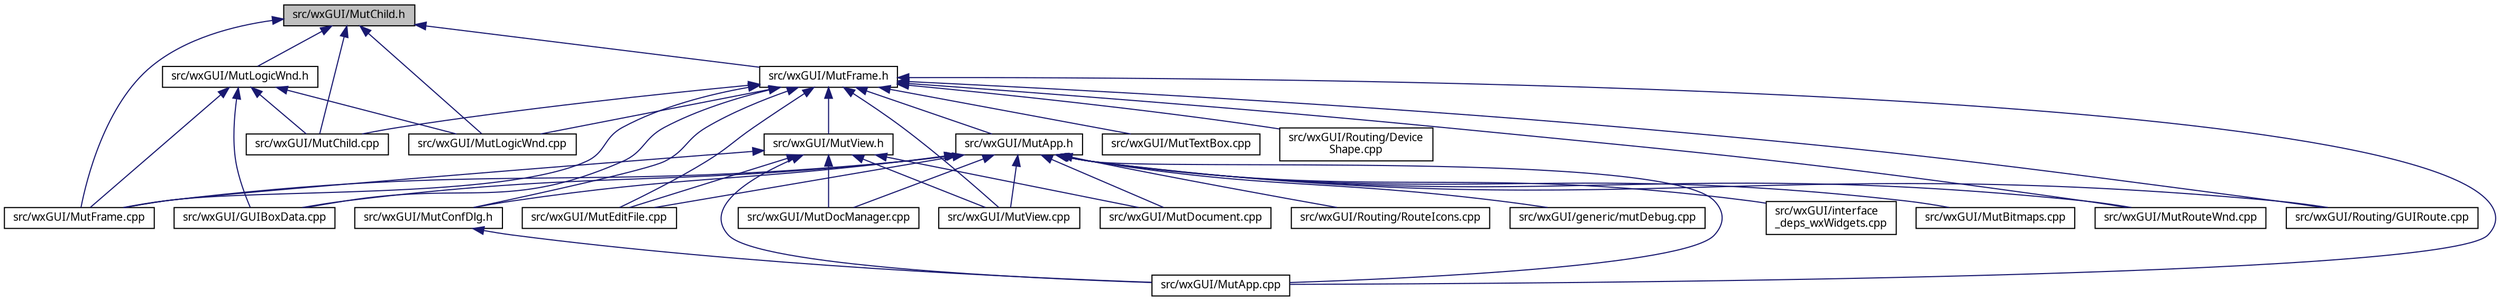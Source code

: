 digraph "src/wxGUI/MutChild.h"
{
  edge [fontname="Sans",fontsize="10",labelfontname="Sans",labelfontsize="10"];
  node [fontname="Sans",fontsize="10",shape=record];
  Node69 [label="src/wxGUI/MutChild.h",height=0.2,width=0.4,color="black", fillcolor="grey75", style="filled", fontcolor="black"];
  Node69 -> Node70 [dir="back",color="midnightblue",fontsize="10",style="solid",fontname="Sans"];
  Node70 [label="src/wxGUI/MutFrame.h",height=0.2,width=0.4,color="black", fillcolor="white", style="filled",URL="$dd/db5/MutFrame_8h.html"];
  Node70 -> Node71 [dir="back",color="midnightblue",fontsize="10",style="solid",fontname="Sans"];
  Node71 [label="src/wxGUI/MutApp.h",height=0.2,width=0.4,color="black", fillcolor="white", style="filled",URL="$db/dc1/MutApp_8h.html"];
  Node71 -> Node72 [dir="back",color="midnightblue",fontsize="10",style="solid",fontname="Sans"];
  Node72 [label="src/wxGUI/generic/mutDebug.cpp",height=0.2,width=0.4,color="black", fillcolor="white", style="filled",URL="$d4/dc0/mutDebug_8cpp.html",tooltip="Some functions and classes to help to debug Mutabor. "];
  Node71 -> Node73 [dir="back",color="midnightblue",fontsize="10",style="solid",fontname="Sans"];
  Node73 [label="src/wxGUI/GUIBoxData.cpp",height=0.2,width=0.4,color="black", fillcolor="white", style="filled",URL="$d2/dd3/GUIBoxData_8cpp.html"];
  Node71 -> Node74 [dir="back",color="midnightblue",fontsize="10",style="solid",fontname="Sans"];
  Node74 [label="src/wxGUI/interface\l_deps_wxWidgets.cpp",height=0.2,width=0.4,color="black", fillcolor="white", style="filled",URL="$df/dff/interface__deps__wxWidgets_8cpp.html"];
  Node71 -> Node75 [dir="back",color="midnightblue",fontsize="10",style="solid",fontname="Sans"];
  Node75 [label="src/wxGUI/MutApp.cpp",height=0.2,width=0.4,color="black", fillcolor="white", style="filled",URL="$d5/d1c/MutApp_8cpp.html",tooltip="Mutabor Application. "];
  Node71 -> Node76 [dir="back",color="midnightblue",fontsize="10",style="solid",fontname="Sans"];
  Node76 [label="src/wxGUI/MutConfDlg.h",height=0.2,width=0.4,color="black", fillcolor="white", style="filled",URL="$d9/d8f/MutConfDlg_8h.html"];
  Node76 -> Node75 [dir="back",color="midnightblue",fontsize="10",style="solid",fontname="Sans"];
  Node71 -> Node77 [dir="back",color="midnightblue",fontsize="10",style="solid",fontname="Sans"];
  Node77 [label="src/wxGUI/MutBitmaps.cpp",height=0.2,width=0.4,color="black", fillcolor="white", style="filled",URL="$d7/db6/MutBitmaps_8cpp.html",tooltip="Mutabor Bitmaps. "];
  Node71 -> Node78 [dir="back",color="midnightblue",fontsize="10",style="solid",fontname="Sans"];
  Node78 [label="src/wxGUI/MutDocManager.cpp",height=0.2,width=0.4,color="black", fillcolor="white", style="filled",URL="$dd/db0/MutDocManager_8cpp.html"];
  Node71 -> Node79 [dir="back",color="midnightblue",fontsize="10",style="solid",fontname="Sans"];
  Node79 [label="src/wxGUI/MutDocument.cpp",height=0.2,width=0.4,color="black", fillcolor="white", style="filled",URL="$d6/d3b/MutDocument_8cpp.html",tooltip="Document/View Document class for Mutabor source files. "];
  Node71 -> Node80 [dir="back",color="midnightblue",fontsize="10",style="solid",fontname="Sans"];
  Node80 [label="src/wxGUI/MutEditFile.cpp",height=0.2,width=0.4,color="black", fillcolor="white", style="filled",URL="$d1/da4/MutEditFile_8cpp.html",tooltip="Mutabor Edit window for Mutabor-files. "];
  Node71 -> Node81 [dir="back",color="midnightblue",fontsize="10",style="solid",fontname="Sans"];
  Node81 [label="src/wxGUI/MutFrame.cpp",height=0.2,width=0.4,color="black", fillcolor="white", style="filled",URL="$dc/df3/MutFrame_8cpp.html",tooltip="Mutabor Frame. "];
  Node71 -> Node82 [dir="back",color="midnightblue",fontsize="10",style="solid",fontname="Sans"];
  Node82 [label="src/wxGUI/MutRouteWnd.cpp",height=0.2,width=0.4,color="black", fillcolor="white", style="filled",URL="$dc/def/MutRouteWnd_8cpp.html",tooltip="Routing window. "];
  Node71 -> Node83 [dir="back",color="midnightblue",fontsize="10",style="solid",fontname="Sans"];
  Node83 [label="src/wxGUI/MutView.cpp",height=0.2,width=0.4,color="black", fillcolor="white", style="filled",URL="$d8/d33/MutView_8cpp.html",tooltip="Document/View View class for Mutabor source files. "];
  Node71 -> Node84 [dir="back",color="midnightblue",fontsize="10",style="solid",fontname="Sans"];
  Node84 [label="src/wxGUI/Routing/GUIRoute.cpp",height=0.2,width=0.4,color="black", fillcolor="white", style="filled",URL="$d4/dee/GUIRoute_8cpp.html"];
  Node71 -> Node85 [dir="back",color="midnightblue",fontsize="10",style="solid",fontname="Sans"];
  Node85 [label="src/wxGUI/Routing/RouteIcons.cpp",height=0.2,width=0.4,color="black", fillcolor="white", style="filled",URL="$d1/d28/RouteIcons_8cpp.html",tooltip="Devices base classes. "];
  Node70 -> Node73 [dir="back",color="midnightblue",fontsize="10",style="solid",fontname="Sans"];
  Node70 -> Node75 [dir="back",color="midnightblue",fontsize="10",style="solid",fontname="Sans"];
  Node70 -> Node86 [dir="back",color="midnightblue",fontsize="10",style="solid",fontname="Sans"];
  Node86 [label="src/wxGUI/MutView.h",height=0.2,width=0.4,color="black", fillcolor="white", style="filled",URL="$d0/d9e/MutView_8h.html"];
  Node86 -> Node75 [dir="back",color="midnightblue",fontsize="10",style="solid",fontname="Sans"];
  Node86 -> Node78 [dir="back",color="midnightblue",fontsize="10",style="solid",fontname="Sans"];
  Node86 -> Node79 [dir="back",color="midnightblue",fontsize="10",style="solid",fontname="Sans"];
  Node86 -> Node80 [dir="back",color="midnightblue",fontsize="10",style="solid",fontname="Sans"];
  Node86 -> Node81 [dir="back",color="midnightblue",fontsize="10",style="solid",fontname="Sans"];
  Node86 -> Node83 [dir="back",color="midnightblue",fontsize="10",style="solid",fontname="Sans"];
  Node70 -> Node76 [dir="back",color="midnightblue",fontsize="10",style="solid",fontname="Sans"];
  Node70 -> Node87 [dir="back",color="midnightblue",fontsize="10",style="solid",fontname="Sans"];
  Node87 [label="src/wxGUI/MutChild.cpp",height=0.2,width=0.4,color="black", fillcolor="white", style="filled",URL="$da/d72/MutChild_8cpp.html"];
  Node70 -> Node80 [dir="back",color="midnightblue",fontsize="10",style="solid",fontname="Sans"];
  Node70 -> Node81 [dir="back",color="midnightblue",fontsize="10",style="solid",fontname="Sans"];
  Node70 -> Node88 [dir="back",color="midnightblue",fontsize="10",style="solid",fontname="Sans"];
  Node88 [label="src/wxGUI/MutLogicWnd.cpp",height=0.2,width=0.4,color="black", fillcolor="white", style="filled",URL="$df/d11/MutLogicWnd_8cpp.html",tooltip="Logic window. "];
  Node70 -> Node82 [dir="back",color="midnightblue",fontsize="10",style="solid",fontname="Sans"];
  Node70 -> Node89 [dir="back",color="midnightblue",fontsize="10",style="solid",fontname="Sans"];
  Node89 [label="src/wxGUI/MutTextBox.cpp",height=0.2,width=0.4,color="black", fillcolor="white", style="filled",URL="$df/d3c/MutTextBox_8cpp.html",tooltip="Textbox for Lists. "];
  Node70 -> Node83 [dir="back",color="midnightblue",fontsize="10",style="solid",fontname="Sans"];
  Node70 -> Node90 [dir="back",color="midnightblue",fontsize="10",style="solid",fontname="Sans"];
  Node90 [label="src/wxGUI/Routing/Device\lShape.cpp",height=0.2,width=0.4,color="black", fillcolor="white", style="filled",URL="$d9/d94/DeviceShape_8cpp.html",tooltip="Device shape base class for route window. "];
  Node70 -> Node84 [dir="back",color="midnightblue",fontsize="10",style="solid",fontname="Sans"];
  Node69 -> Node91 [dir="back",color="midnightblue",fontsize="10",style="solid",fontname="Sans"];
  Node91 [label="src/wxGUI/MutLogicWnd.h",height=0.2,width=0.4,color="black", fillcolor="white", style="filled",URL="$d6/d81/MutLogicWnd_8h.html"];
  Node91 -> Node73 [dir="back",color="midnightblue",fontsize="10",style="solid",fontname="Sans"];
  Node91 -> Node87 [dir="back",color="midnightblue",fontsize="10",style="solid",fontname="Sans"];
  Node91 -> Node81 [dir="back",color="midnightblue",fontsize="10",style="solid",fontname="Sans"];
  Node91 -> Node88 [dir="back",color="midnightblue",fontsize="10",style="solid",fontname="Sans"];
  Node69 -> Node87 [dir="back",color="midnightblue",fontsize="10",style="solid",fontname="Sans"];
  Node69 -> Node81 [dir="back",color="midnightblue",fontsize="10",style="solid",fontname="Sans"];
  Node69 -> Node88 [dir="back",color="midnightblue",fontsize="10",style="solid",fontname="Sans"];
}
